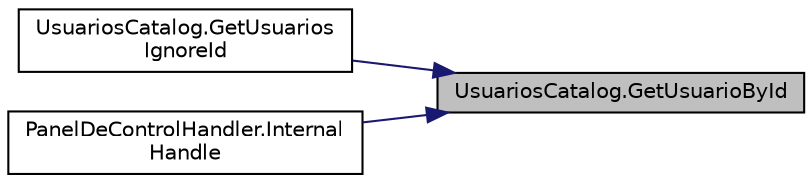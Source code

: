 digraph "UsuariosCatalog.GetUsuarioById"
{
 // INTERACTIVE_SVG=YES
 // LATEX_PDF_SIZE
  edge [fontname="Helvetica",fontsize="10",labelfontname="Helvetica",labelfontsize="10"];
  node [fontname="Helvetica",fontsize="10",shape=record];
  rankdir="RL";
  Node1 [label="UsuariosCatalog.GetUsuarioById",height=0.2,width=0.4,color="black", fillcolor="grey75", style="filled", fontcolor="black",tooltip="Método para obtener OfertaDeServicio por id."];
  Node1 -> Node2 [dir="back",color="midnightblue",fontsize="10",style="solid",fontname="Helvetica"];
  Node2 [label="UsuariosCatalog.GetUsuarios\lIgnoreId",height=0.2,width=0.4,color="black", fillcolor="white", style="filled",URL="$classUsuariosCatalog.html#ab6038fb09fdb0dac61a146f9e5e00bbb",tooltip="Método para obtener Usuario por id."];
  Node1 -> Node3 [dir="back",color="midnightblue",fontsize="10",style="solid",fontname="Helvetica"];
  Node3 [label="PanelDeControlHandler.Internal\lHandle",height=0.2,width=0.4,color="black", fillcolor="white", style="filled",URL="$classPanelDeControlHandler.html#a30658d59450bfd0528572c30ee7af021",tooltip="Procesamiento de los mensajes."];
}
